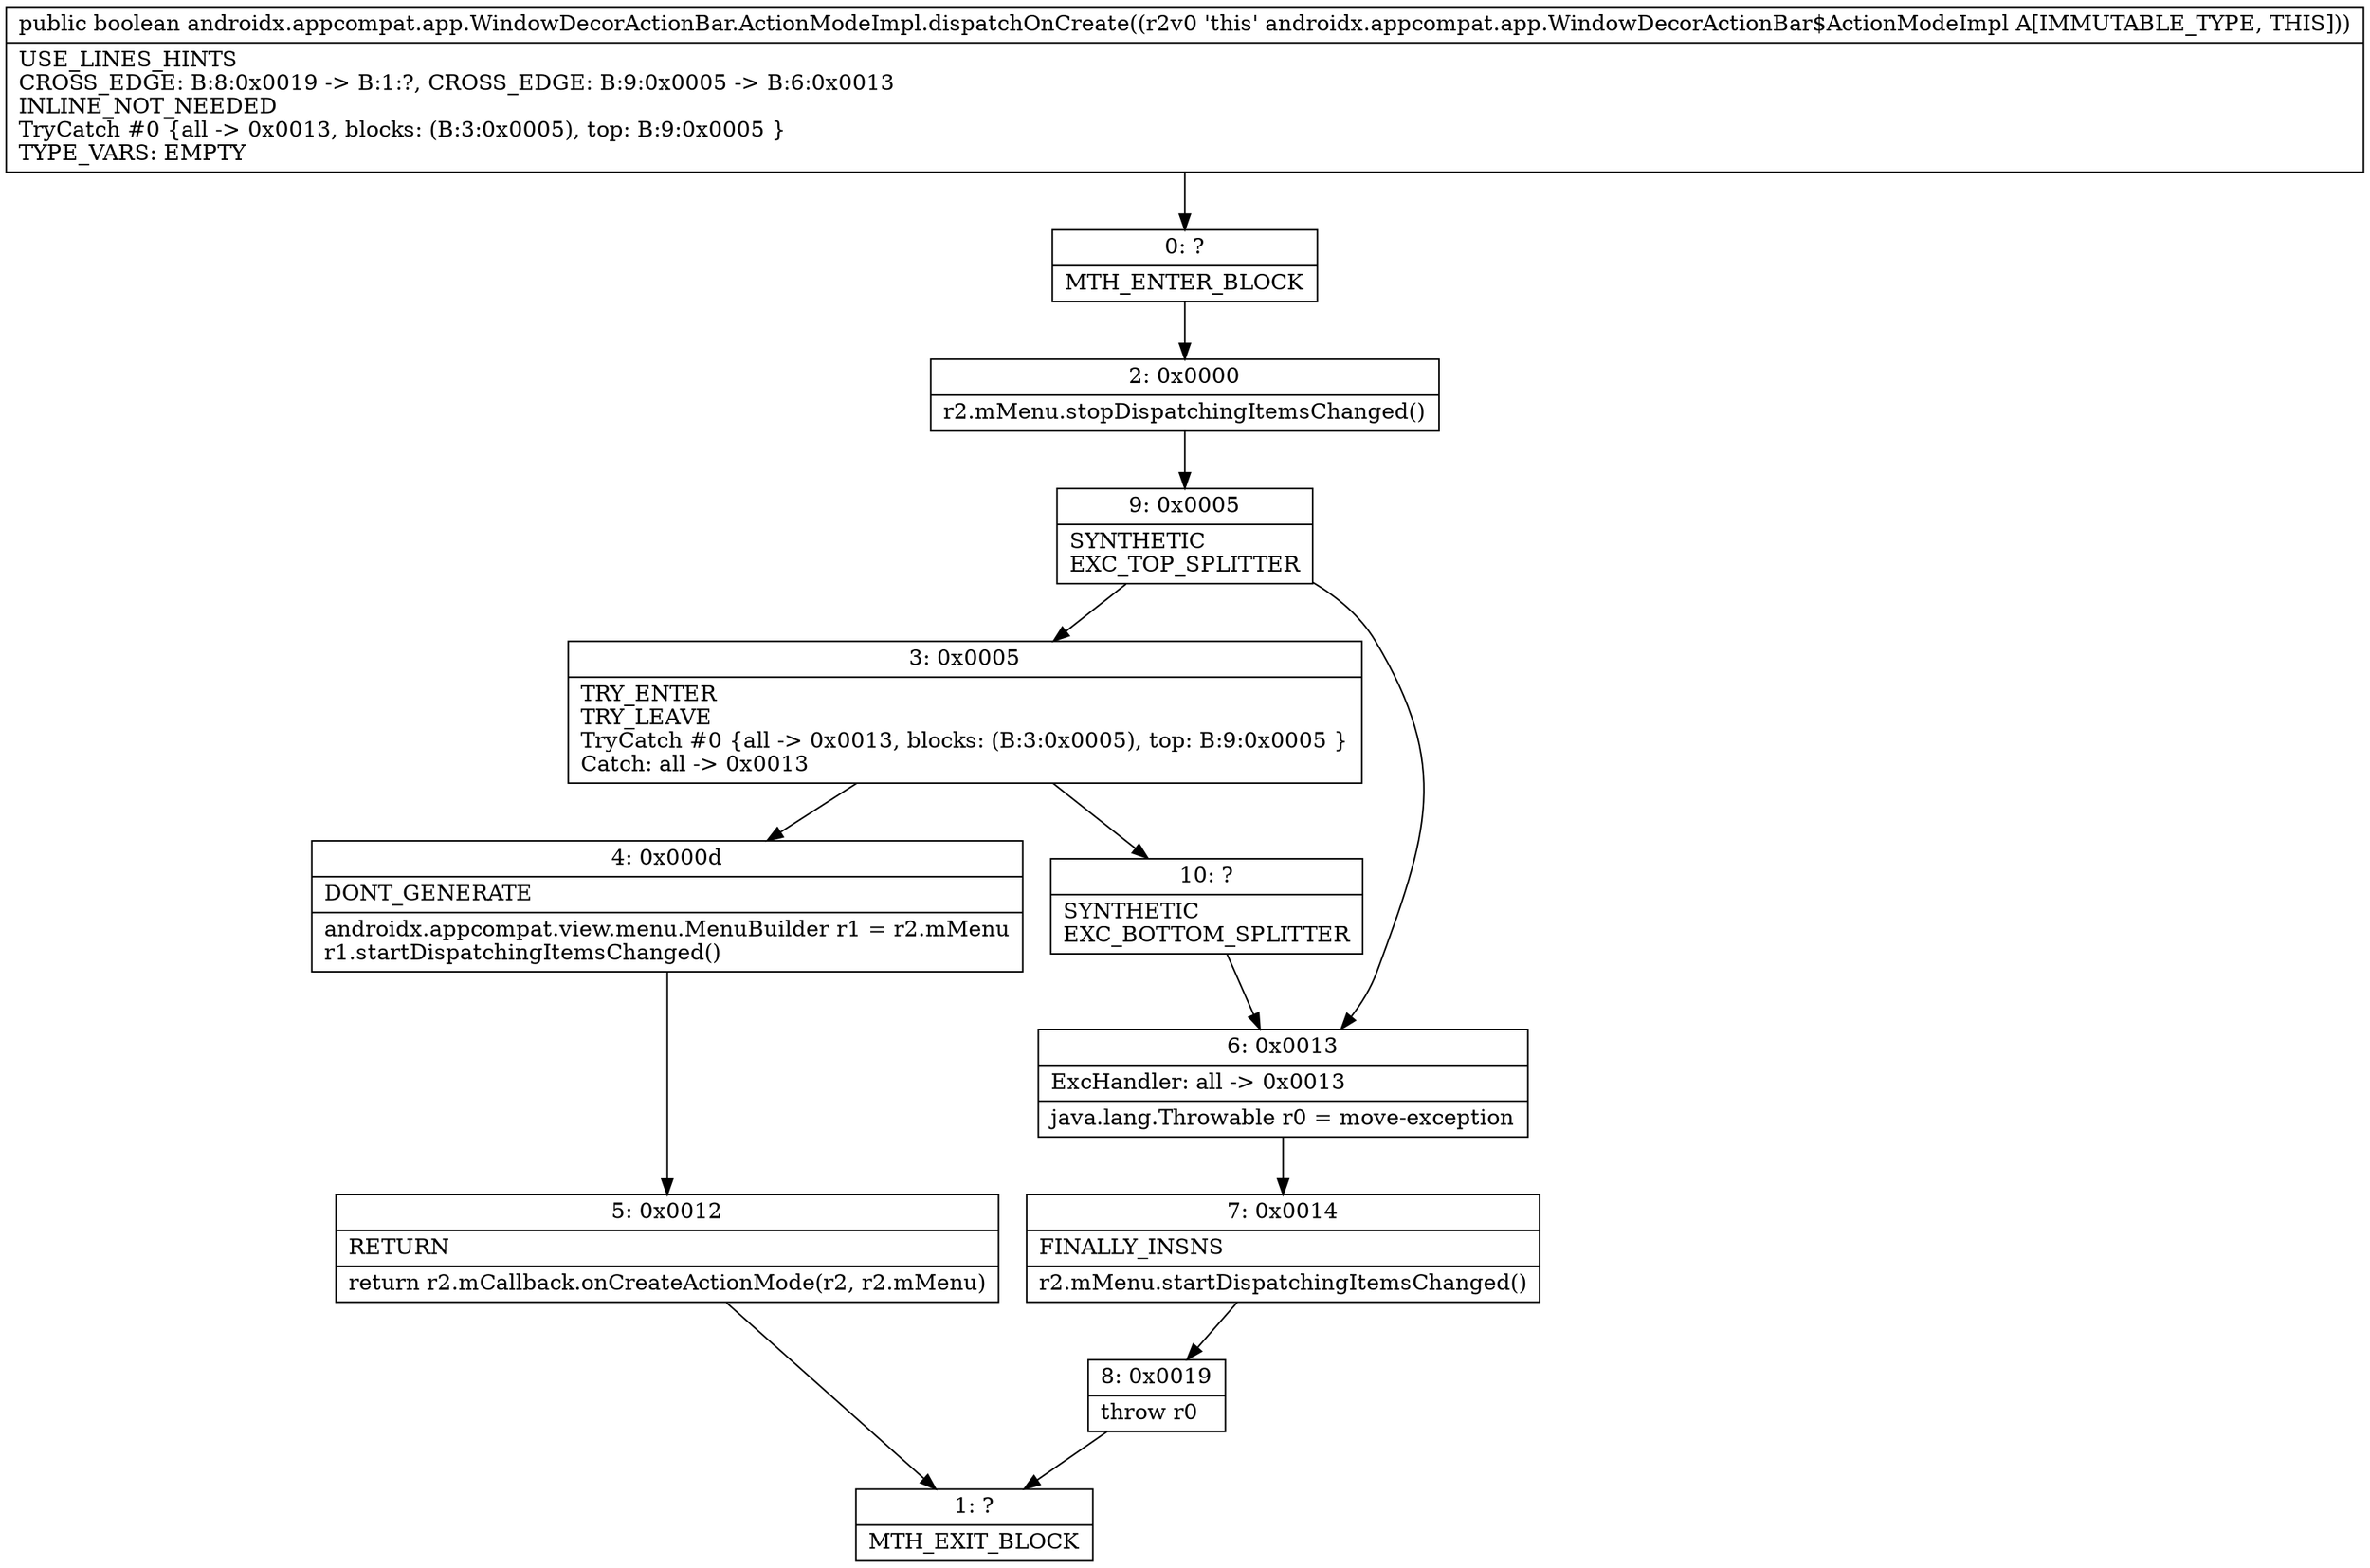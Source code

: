 digraph "CFG forandroidx.appcompat.app.WindowDecorActionBar.ActionModeImpl.dispatchOnCreate()Z" {
Node_0 [shape=record,label="{0\:\ ?|MTH_ENTER_BLOCK\l}"];
Node_2 [shape=record,label="{2\:\ 0x0000|r2.mMenu.stopDispatchingItemsChanged()\l}"];
Node_9 [shape=record,label="{9\:\ 0x0005|SYNTHETIC\lEXC_TOP_SPLITTER\l}"];
Node_3 [shape=record,label="{3\:\ 0x0005|TRY_ENTER\lTRY_LEAVE\lTryCatch #0 \{all \-\> 0x0013, blocks: (B:3:0x0005), top: B:9:0x0005 \}\lCatch: all \-\> 0x0013\l}"];
Node_4 [shape=record,label="{4\:\ 0x000d|DONT_GENERATE\l|androidx.appcompat.view.menu.MenuBuilder r1 = r2.mMenu\lr1.startDispatchingItemsChanged()\l}"];
Node_5 [shape=record,label="{5\:\ 0x0012|RETURN\l|return r2.mCallback.onCreateActionMode(r2, r2.mMenu)\l}"];
Node_1 [shape=record,label="{1\:\ ?|MTH_EXIT_BLOCK\l}"];
Node_10 [shape=record,label="{10\:\ ?|SYNTHETIC\lEXC_BOTTOM_SPLITTER\l}"];
Node_6 [shape=record,label="{6\:\ 0x0013|ExcHandler: all \-\> 0x0013\l|java.lang.Throwable r0 = move\-exception\l}"];
Node_7 [shape=record,label="{7\:\ 0x0014|FINALLY_INSNS\l|r2.mMenu.startDispatchingItemsChanged()\l}"];
Node_8 [shape=record,label="{8\:\ 0x0019|throw r0\l}"];
MethodNode[shape=record,label="{public boolean androidx.appcompat.app.WindowDecorActionBar.ActionModeImpl.dispatchOnCreate((r2v0 'this' androidx.appcompat.app.WindowDecorActionBar$ActionModeImpl A[IMMUTABLE_TYPE, THIS]))  | USE_LINES_HINTS\lCROSS_EDGE: B:8:0x0019 \-\> B:1:?, CROSS_EDGE: B:9:0x0005 \-\> B:6:0x0013\lINLINE_NOT_NEEDED\lTryCatch #0 \{all \-\> 0x0013, blocks: (B:3:0x0005), top: B:9:0x0005 \}\lTYPE_VARS: EMPTY\l}"];
MethodNode -> Node_0;Node_0 -> Node_2;
Node_2 -> Node_9;
Node_9 -> Node_3;
Node_9 -> Node_6;
Node_3 -> Node_4;
Node_3 -> Node_10;
Node_4 -> Node_5;
Node_5 -> Node_1;
Node_10 -> Node_6;
Node_6 -> Node_7;
Node_7 -> Node_8;
Node_8 -> Node_1;
}

